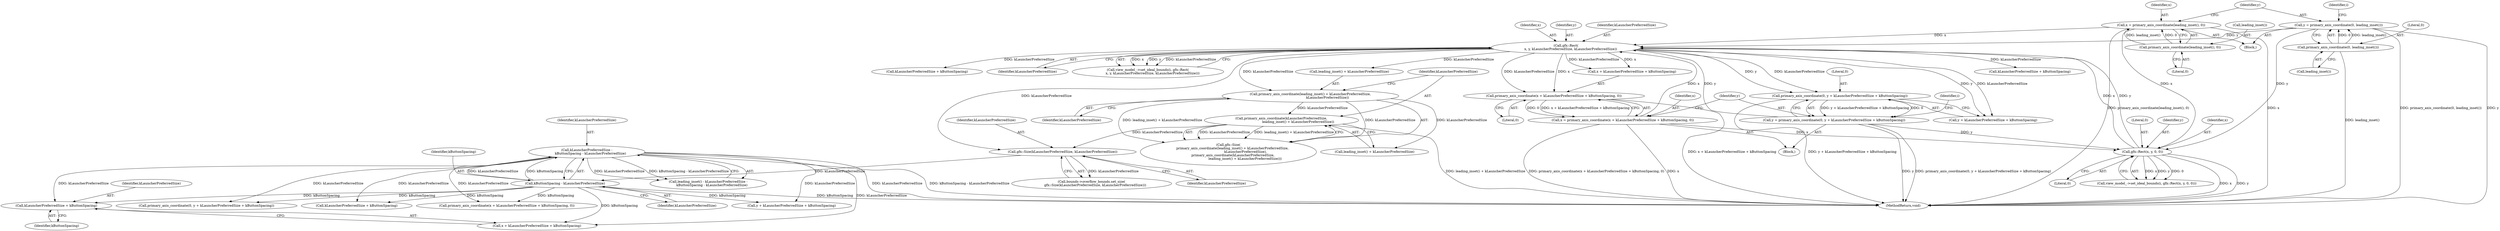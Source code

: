 digraph "0_Chrome_3475f5e448ddf5e48888f3d0563245cc46e3c98b_0@API" {
"1000320" [label="(Call,kLauncherPreferredSize + kButtonSpacing)"];
"1000238" [label="(Call,kLauncherPreferredSize -\n       kButtonSpacing - kLauncherPreferredSize)"];
"1000240" [label="(Call,kButtonSpacing - kLauncherPreferredSize)"];
"1000228" [label="(Call,gfx::Size(kLauncherPreferredSize, kLauncherPreferredSize))"];
"1000222" [label="(Call,primary_axis_coordinate(kLauncherPreferredSize,\n                                leading_inset() + kLauncherPreferredSize))"];
"1000217" [label="(Call,primary_axis_coordinate(leading_inset() + kLauncherPreferredSize,\n                                 kLauncherPreferredSize))"];
"1000151" [label="(Call,gfx::Rect(\n         x, y, kLauncherPreferredSize, kLauncherPreferredSize))"];
"1000156" [label="(Call,x = primary_axis_coordinate(x + kLauncherPreferredSize + kButtonSpacing, 0))"];
"1000158" [label="(Call,primary_axis_coordinate(x + kLauncherPreferredSize + kButtonSpacing, 0))"];
"1000143" [label="(Call,gfx::Rect(x, y, 0, 0))"];
"1000114" [label="(Call,x = primary_axis_coordinate(leading_inset(), 0))"];
"1000116" [label="(Call,primary_axis_coordinate(leading_inset(), 0))"];
"1000165" [label="(Call,y = primary_axis_coordinate(0, y + kLauncherPreferredSize + kButtonSpacing))"];
"1000167" [label="(Call,primary_axis_coordinate(0, y + kLauncherPreferredSize + kButtonSpacing))"];
"1000120" [label="(Call,y = primary_axis_coordinate(0, leading_inset()))"];
"1000122" [label="(Call,primary_axis_coordinate(0, leading_inset()))"];
"1000241" [label="(Identifier,kButtonSpacing)"];
"1000157" [label="(Identifier,x)"];
"1000114" [label="(Call,x = primary_axis_coordinate(leading_inset(), 0))"];
"1000169" [label="(Call,y + kLauncherPreferredSize + kButtonSpacing)"];
"1000134" [label="(Identifier,i)"];
"1000166" [label="(Identifier,y)"];
"1000221" [label="(Identifier,kLauncherPreferredSize)"];
"1000143" [label="(Call,gfx::Rect(x, y, 0, 0))"];
"1000151" [label="(Call,gfx::Rect(\n         x, y, kLauncherPreferredSize, kLauncherPreferredSize))"];
"1000217" [label="(Call,primary_axis_coordinate(leading_inset() + kLauncherPreferredSize,\n                                 kLauncherPreferredSize))"];
"1000167" [label="(Call,primary_axis_coordinate(0, y + kLauncherPreferredSize + kButtonSpacing))"];
"1000227" [label="(Call,bounds->overflow_bounds.set_size(\n       gfx::Size(kLauncherPreferredSize, kLauncherPreferredSize)))"];
"1000224" [label="(Call,leading_inset() + kLauncherPreferredSize)"];
"1000228" [label="(Call,gfx::Size(kLauncherPreferredSize, kLauncherPreferredSize))"];
"1000239" [label="(Identifier,kLauncherPreferredSize)"];
"1000146" [label="(Literal,0)"];
"1000123" [label="(Literal,0)"];
"1000117" [label="(Call,leading_inset())"];
"1000317" [label="(Call,primary_axis_coordinate(x + kLauncherPreferredSize + kButtonSpacing, 0))"];
"1000216" [label="(Call,gfx::Size(\n        primary_axis_coordinate(leading_inset() + kLauncherPreferredSize,\n                                 kLauncherPreferredSize),\n         primary_axis_coordinate(kLauncherPreferredSize,\n                                leading_inset() + kLauncherPreferredSize)))"];
"1000154" [label="(Identifier,kLauncherPreferredSize)"];
"1000145" [label="(Identifier,y)"];
"1000165" [label="(Call,y = primary_axis_coordinate(0, y + kLauncherPreferredSize + kButtonSpacing))"];
"1000229" [label="(Identifier,kLauncherPreferredSize)"];
"1000116" [label="(Call,primary_axis_coordinate(leading_inset(), 0))"];
"1000240" [label="(Call,kButtonSpacing - kLauncherPreferredSize)"];
"1000230" [label="(Identifier,kLauncherPreferredSize)"];
"1000161" [label="(Call,kLauncherPreferredSize + kButtonSpacing)"];
"1000322" [label="(Identifier,kButtonSpacing)"];
"1000326" [label="(Call,primary_axis_coordinate(0, y + kLauncherPreferredSize + kButtonSpacing))"];
"1000120" [label="(Call,y = primary_axis_coordinate(0, leading_inset()))"];
"1000345" [label="(MethodReturn,void)"];
"1000144" [label="(Identifier,x)"];
"1000115" [label="(Identifier,x)"];
"1000124" [label="(Call,leading_inset())"];
"1000318" [label="(Call,x + kLauncherPreferredSize + kButtonSpacing)"];
"1000164" [label="(Literal,0)"];
"1000159" [label="(Call,x + kLauncherPreferredSize + kButtonSpacing)"];
"1000320" [label="(Call,kLauncherPreferredSize + kButtonSpacing)"];
"1000147" [label="(Literal,0)"];
"1000152" [label="(Identifier,x)"];
"1000156" [label="(Call,x = primary_axis_coordinate(x + kLauncherPreferredSize + kButtonSpacing, 0))"];
"1000238" [label="(Call,kLauncherPreferredSize -\n       kButtonSpacing - kLauncherPreferredSize)"];
"1000118" [label="(Literal,0)"];
"1000328" [label="(Call,y + kLauncherPreferredSize + kButtonSpacing)"];
"1000236" [label="(Call,leading_inset() - kLauncherPreferredSize -\n       kButtonSpacing - kLauncherPreferredSize)"];
"1000158" [label="(Call,primary_axis_coordinate(x + kLauncherPreferredSize + kButtonSpacing, 0))"];
"1000141" [label="(Call,view_model_->set_ideal_bounds(i, gfx::Rect(x, y, 0, 0)))"];
"1000242" [label="(Identifier,kLauncherPreferredSize)"];
"1000222" [label="(Call,primary_axis_coordinate(kLauncherPreferredSize,\n                                leading_inset() + kLauncherPreferredSize))"];
"1000135" [label="(Block,)"];
"1000153" [label="(Identifier,y)"];
"1000121" [label="(Identifier,y)"];
"1000171" [label="(Call,kLauncherPreferredSize + kButtonSpacing)"];
"1000218" [label="(Call,leading_inset() + kLauncherPreferredSize)"];
"1000168" [label="(Literal,0)"];
"1000223" [label="(Identifier,kLauncherPreferredSize)"];
"1000155" [label="(Identifier,kLauncherPreferredSize)"];
"1000149" [label="(Call,view_model_->set_ideal_bounds(i, gfx::Rect(\n         x, y, kLauncherPreferredSize, kLauncherPreferredSize)))"];
"1000122" [label="(Call,primary_axis_coordinate(0, leading_inset()))"];
"1000330" [label="(Call,kLauncherPreferredSize + kButtonSpacing)"];
"1000321" [label="(Identifier,kLauncherPreferredSize)"];
"1000128" [label="(Identifier,i)"];
"1000102" [label="(Block,)"];
"1000320" -> "1000318"  [label="AST: "];
"1000320" -> "1000322"  [label="CFG: "];
"1000321" -> "1000320"  [label="AST: "];
"1000322" -> "1000320"  [label="AST: "];
"1000318" -> "1000320"  [label="CFG: "];
"1000238" -> "1000320"  [label="DDG: kLauncherPreferredSize"];
"1000240" -> "1000320"  [label="DDG: kButtonSpacing"];
"1000238" -> "1000236"  [label="AST: "];
"1000238" -> "1000240"  [label="CFG: "];
"1000239" -> "1000238"  [label="AST: "];
"1000240" -> "1000238"  [label="AST: "];
"1000236" -> "1000238"  [label="CFG: "];
"1000238" -> "1000345"  [label="DDG: kLauncherPreferredSize"];
"1000238" -> "1000345"  [label="DDG: kButtonSpacing - kLauncherPreferredSize"];
"1000238" -> "1000236"  [label="DDG: kLauncherPreferredSize"];
"1000238" -> "1000236"  [label="DDG: kButtonSpacing - kLauncherPreferredSize"];
"1000240" -> "1000238"  [label="DDG: kLauncherPreferredSize"];
"1000240" -> "1000238"  [label="DDG: kButtonSpacing"];
"1000238" -> "1000317"  [label="DDG: kLauncherPreferredSize"];
"1000238" -> "1000318"  [label="DDG: kLauncherPreferredSize"];
"1000238" -> "1000326"  [label="DDG: kLauncherPreferredSize"];
"1000238" -> "1000328"  [label="DDG: kLauncherPreferredSize"];
"1000238" -> "1000330"  [label="DDG: kLauncherPreferredSize"];
"1000240" -> "1000242"  [label="CFG: "];
"1000241" -> "1000240"  [label="AST: "];
"1000242" -> "1000240"  [label="AST: "];
"1000240" -> "1000345"  [label="DDG: kButtonSpacing"];
"1000228" -> "1000240"  [label="DDG: kLauncherPreferredSize"];
"1000240" -> "1000317"  [label="DDG: kButtonSpacing"];
"1000240" -> "1000318"  [label="DDG: kButtonSpacing"];
"1000240" -> "1000326"  [label="DDG: kButtonSpacing"];
"1000240" -> "1000328"  [label="DDG: kButtonSpacing"];
"1000240" -> "1000330"  [label="DDG: kButtonSpacing"];
"1000228" -> "1000227"  [label="AST: "];
"1000228" -> "1000230"  [label="CFG: "];
"1000229" -> "1000228"  [label="AST: "];
"1000230" -> "1000228"  [label="AST: "];
"1000227" -> "1000228"  [label="CFG: "];
"1000228" -> "1000227"  [label="DDG: kLauncherPreferredSize"];
"1000222" -> "1000228"  [label="DDG: kLauncherPreferredSize"];
"1000151" -> "1000228"  [label="DDG: kLauncherPreferredSize"];
"1000222" -> "1000216"  [label="AST: "];
"1000222" -> "1000224"  [label="CFG: "];
"1000223" -> "1000222"  [label="AST: "];
"1000224" -> "1000222"  [label="AST: "];
"1000216" -> "1000222"  [label="CFG: "];
"1000222" -> "1000345"  [label="DDG: leading_inset() + kLauncherPreferredSize"];
"1000222" -> "1000216"  [label="DDG: kLauncherPreferredSize"];
"1000222" -> "1000216"  [label="DDG: leading_inset() + kLauncherPreferredSize"];
"1000217" -> "1000222"  [label="DDG: kLauncherPreferredSize"];
"1000217" -> "1000216"  [label="AST: "];
"1000217" -> "1000221"  [label="CFG: "];
"1000218" -> "1000217"  [label="AST: "];
"1000221" -> "1000217"  [label="AST: "];
"1000223" -> "1000217"  [label="CFG: "];
"1000217" -> "1000216"  [label="DDG: leading_inset() + kLauncherPreferredSize"];
"1000217" -> "1000216"  [label="DDG: kLauncherPreferredSize"];
"1000151" -> "1000217"  [label="DDG: kLauncherPreferredSize"];
"1000217" -> "1000224"  [label="DDG: kLauncherPreferredSize"];
"1000151" -> "1000149"  [label="AST: "];
"1000151" -> "1000155"  [label="CFG: "];
"1000152" -> "1000151"  [label="AST: "];
"1000153" -> "1000151"  [label="AST: "];
"1000154" -> "1000151"  [label="AST: "];
"1000155" -> "1000151"  [label="AST: "];
"1000149" -> "1000151"  [label="CFG: "];
"1000151" -> "1000149"  [label="DDG: x"];
"1000151" -> "1000149"  [label="DDG: y"];
"1000151" -> "1000149"  [label="DDG: kLauncherPreferredSize"];
"1000156" -> "1000151"  [label="DDG: x"];
"1000143" -> "1000151"  [label="DDG: x"];
"1000143" -> "1000151"  [label="DDG: y"];
"1000114" -> "1000151"  [label="DDG: x"];
"1000165" -> "1000151"  [label="DDG: y"];
"1000120" -> "1000151"  [label="DDG: y"];
"1000151" -> "1000158"  [label="DDG: x"];
"1000151" -> "1000158"  [label="DDG: kLauncherPreferredSize"];
"1000151" -> "1000159"  [label="DDG: x"];
"1000151" -> "1000159"  [label="DDG: kLauncherPreferredSize"];
"1000151" -> "1000161"  [label="DDG: kLauncherPreferredSize"];
"1000151" -> "1000167"  [label="DDG: y"];
"1000151" -> "1000167"  [label="DDG: kLauncherPreferredSize"];
"1000151" -> "1000169"  [label="DDG: y"];
"1000151" -> "1000169"  [label="DDG: kLauncherPreferredSize"];
"1000151" -> "1000171"  [label="DDG: kLauncherPreferredSize"];
"1000151" -> "1000218"  [label="DDG: kLauncherPreferredSize"];
"1000156" -> "1000135"  [label="AST: "];
"1000156" -> "1000158"  [label="CFG: "];
"1000157" -> "1000156"  [label="AST: "];
"1000158" -> "1000156"  [label="AST: "];
"1000166" -> "1000156"  [label="CFG: "];
"1000156" -> "1000345"  [label="DDG: x"];
"1000156" -> "1000345"  [label="DDG: primary_axis_coordinate(x + kLauncherPreferredSize + kButtonSpacing, 0)"];
"1000156" -> "1000143"  [label="DDG: x"];
"1000158" -> "1000156"  [label="DDG: x + kLauncherPreferredSize + kButtonSpacing"];
"1000158" -> "1000156"  [label="DDG: 0"];
"1000158" -> "1000164"  [label="CFG: "];
"1000159" -> "1000158"  [label="AST: "];
"1000164" -> "1000158"  [label="AST: "];
"1000158" -> "1000345"  [label="DDG: x + kLauncherPreferredSize + kButtonSpacing"];
"1000143" -> "1000141"  [label="AST: "];
"1000143" -> "1000147"  [label="CFG: "];
"1000144" -> "1000143"  [label="AST: "];
"1000145" -> "1000143"  [label="AST: "];
"1000146" -> "1000143"  [label="AST: "];
"1000147" -> "1000143"  [label="AST: "];
"1000141" -> "1000143"  [label="CFG: "];
"1000143" -> "1000345"  [label="DDG: x"];
"1000143" -> "1000345"  [label="DDG: y"];
"1000143" -> "1000141"  [label="DDG: x"];
"1000143" -> "1000141"  [label="DDG: y"];
"1000143" -> "1000141"  [label="DDG: 0"];
"1000114" -> "1000143"  [label="DDG: x"];
"1000165" -> "1000143"  [label="DDG: y"];
"1000120" -> "1000143"  [label="DDG: y"];
"1000114" -> "1000102"  [label="AST: "];
"1000114" -> "1000116"  [label="CFG: "];
"1000115" -> "1000114"  [label="AST: "];
"1000116" -> "1000114"  [label="AST: "];
"1000121" -> "1000114"  [label="CFG: "];
"1000114" -> "1000345"  [label="DDG: x"];
"1000114" -> "1000345"  [label="DDG: primary_axis_coordinate(leading_inset(), 0)"];
"1000116" -> "1000114"  [label="DDG: leading_inset()"];
"1000116" -> "1000114"  [label="DDG: 0"];
"1000116" -> "1000118"  [label="CFG: "];
"1000117" -> "1000116"  [label="AST: "];
"1000118" -> "1000116"  [label="AST: "];
"1000165" -> "1000135"  [label="AST: "];
"1000165" -> "1000167"  [label="CFG: "];
"1000166" -> "1000165"  [label="AST: "];
"1000167" -> "1000165"  [label="AST: "];
"1000134" -> "1000165"  [label="CFG: "];
"1000165" -> "1000345"  [label="DDG: y"];
"1000165" -> "1000345"  [label="DDG: primary_axis_coordinate(0, y + kLauncherPreferredSize + kButtonSpacing)"];
"1000167" -> "1000165"  [label="DDG: 0"];
"1000167" -> "1000165"  [label="DDG: y + kLauncherPreferredSize + kButtonSpacing"];
"1000167" -> "1000169"  [label="CFG: "];
"1000168" -> "1000167"  [label="AST: "];
"1000169" -> "1000167"  [label="AST: "];
"1000167" -> "1000345"  [label="DDG: y + kLauncherPreferredSize + kButtonSpacing"];
"1000120" -> "1000102"  [label="AST: "];
"1000120" -> "1000122"  [label="CFG: "];
"1000121" -> "1000120"  [label="AST: "];
"1000122" -> "1000120"  [label="AST: "];
"1000128" -> "1000120"  [label="CFG: "];
"1000120" -> "1000345"  [label="DDG: y"];
"1000120" -> "1000345"  [label="DDG: primary_axis_coordinate(0, leading_inset())"];
"1000122" -> "1000120"  [label="DDG: 0"];
"1000122" -> "1000120"  [label="DDG: leading_inset()"];
"1000122" -> "1000124"  [label="CFG: "];
"1000123" -> "1000122"  [label="AST: "];
"1000124" -> "1000122"  [label="AST: "];
"1000122" -> "1000345"  [label="DDG: leading_inset()"];
}
